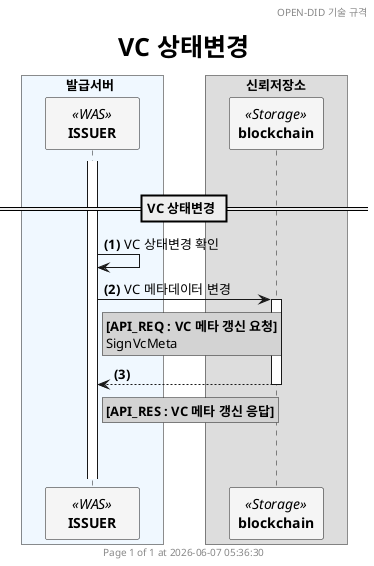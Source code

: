 
@startuml update_vc_status_ko

'- - - - - - - - - - - - - - - - - - - - - - - - - - - - - - - - - - - - - - - - - - - - - - - - - - - - - - - - - - -
' 설정
'- - - - - - - - - - - - - - - - - - - - - - - - - - - - - - - - - - - - - - - - - - - - - - - - - - - - - - - - - - -
'=== Header and Footer ===
header OPEN-DID 기술 규격
footer
  	Page %page% of %lastpage% at %date("yyyy-MM-dd hh:mm:ss")
end footer

'=== 제목 ===
title
	<size:25>VC 상태변경</size>
end title

'=== 옵션 ===
' 자동채번: ex) "<b>000." => 앞에 0을 채워 3자리 숫자로 표시
autonumber "<b>(#)</b>"
' 페이지 하단 participant box 숨기기
'hide footbox

'=== Panticipants ===
skinparam ParticipantPadding 20
skinparam BoxPadding 20
skinparam MaxMessageSize 500
skinparam MinClassWidth 80


box 발급서버 #AliceBlue
    participant "**ISSUER**" as ISSUER <<WAS>> #WhiteSmoke
end box
/' 
box 저장소통신서버 #AliceBlue
    participant "**TSS**" as TSS <<WAS>> #WhiteSmoke
end box 
'/
box 신뢰저장소
    participant "**blockchain**" as BC <<Storage>> #WhiteSmoke
end box 

'- - - - - - - - - - - - - - - - - - - - - - - - - - - - - - - - - - - - - - - - - - - - - - - - - - - - - - - - - - -
' 상수
'- - - - - - - - - - - - - - - - - - - - - - - - - - - - - - - - - - - - - - - - - - - - - - - - - - - - - - - - - - -


'- - - - - - - - - - - - - - - - - - - - - - - - - - - - - - - - - - - - - - - - - - - - - - - - - - - - - - - - - - -
' 내용
'- - - - - - - - - - - - - - - - - - - - - - - - - - - - - - - - - - - - - - - - - - - - - - - - - - - - - - - - - - -
|||

== VC 상태변경 ==
activate ISSUER

ISSUER -> ISSUER : VC 상태변경 확인

ISSUER -> BC++ : VC 메타데이터 변경
rnote right of ISSUER #LightGray
    **[API_REQ : VC 메타 갱신 요청]**
    SignVcMeta
end note
    'TSS -> BC++ : VC 메타데이터 등록
    'return

return
rnote right of ISSUER #LightGray
    **[API_RES : VC 메타 갱신 응답]**
end note


|||
|||
@enduml

